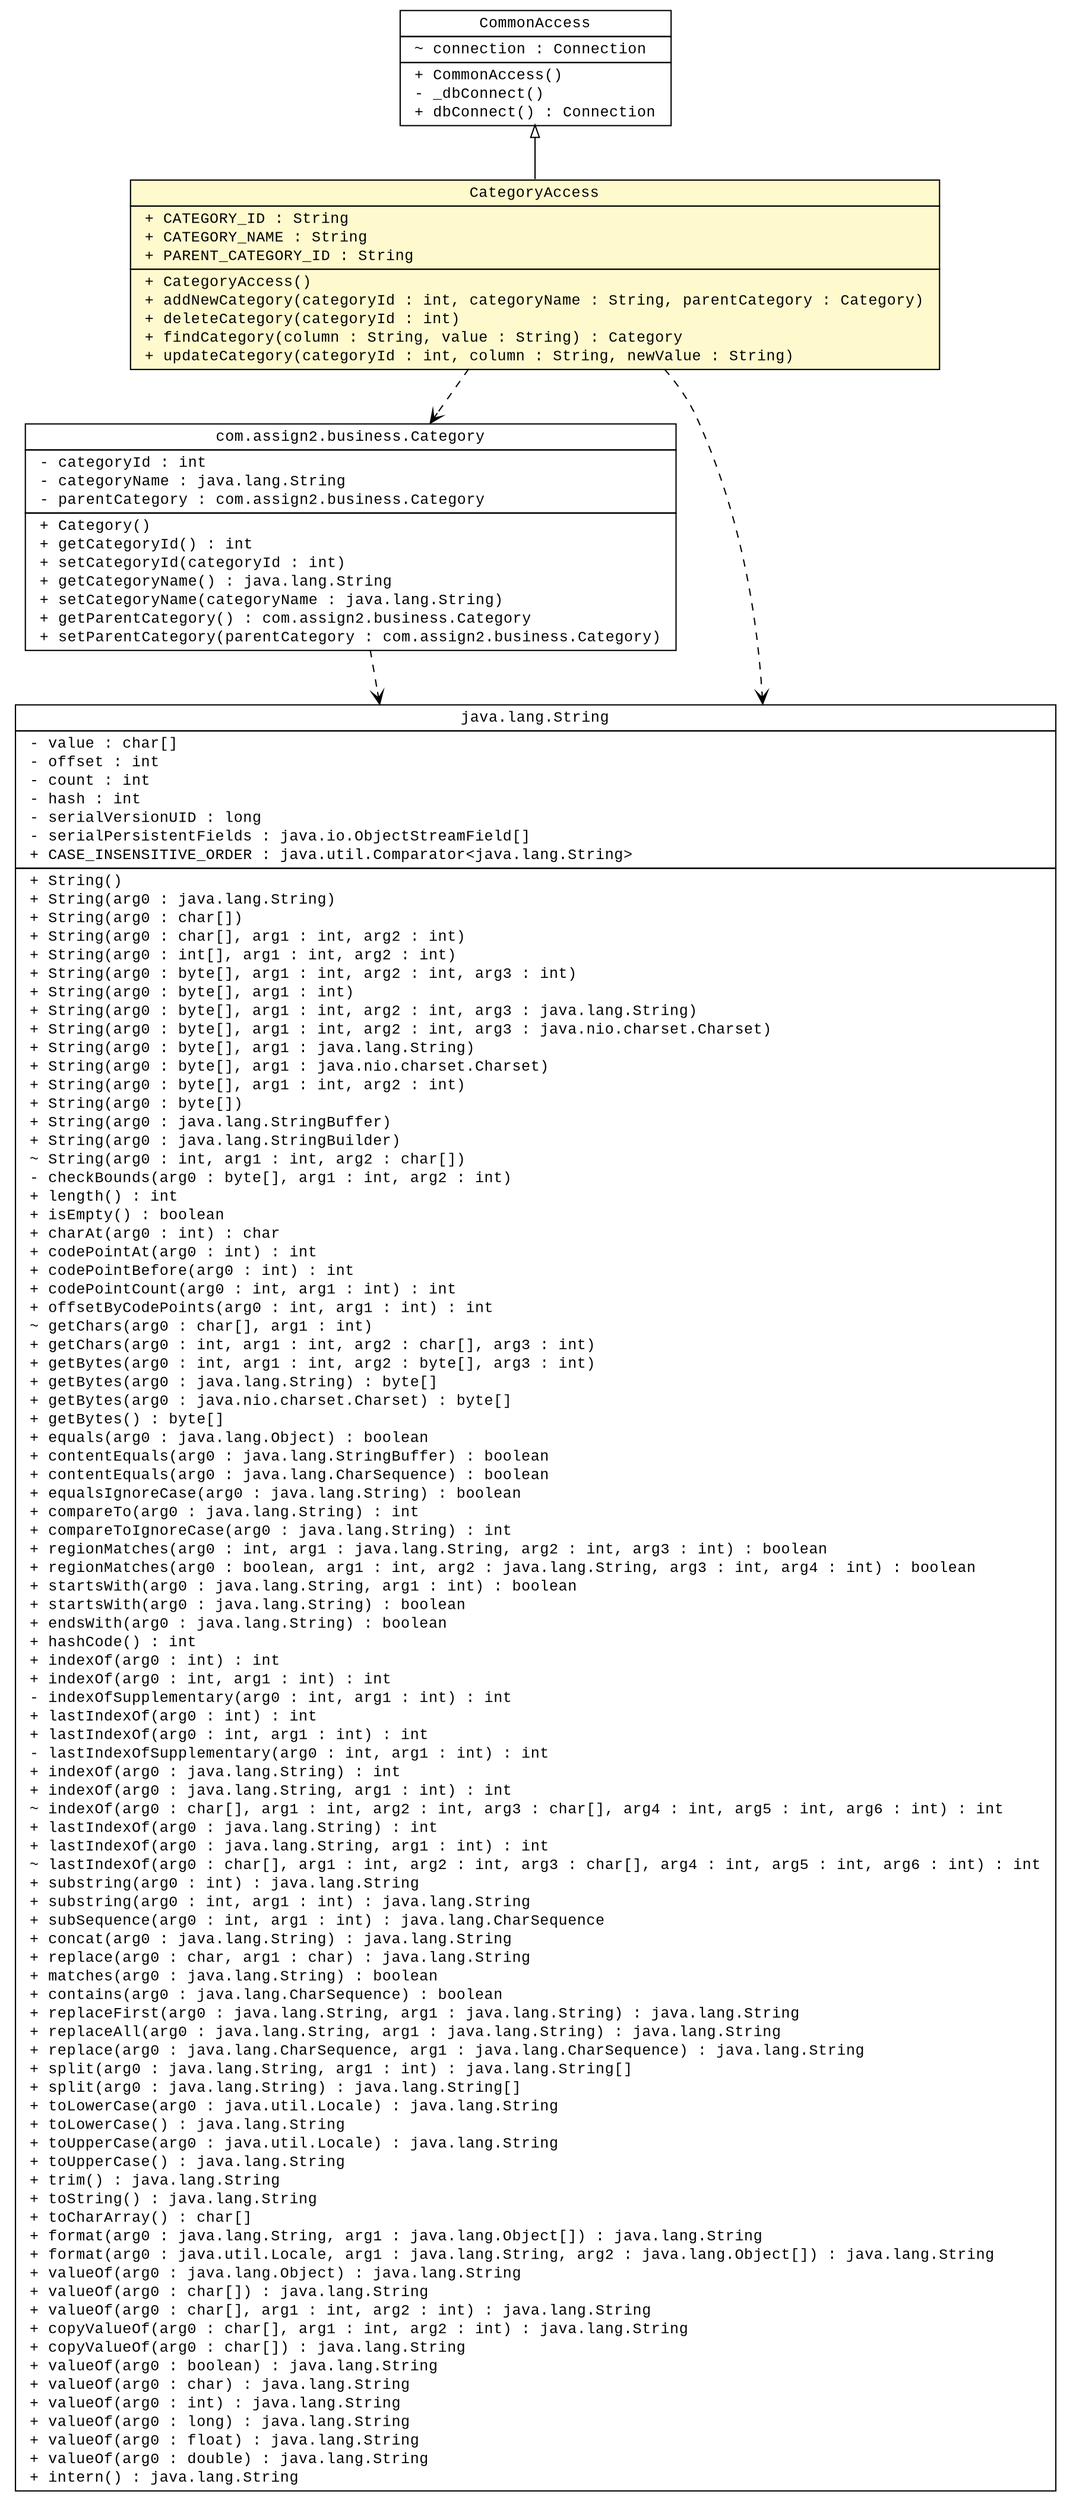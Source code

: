 #!/usr/local/bin/dot
#
# Class diagram 
# Generated by UMLGraph version 5.4 (http://www.umlgraph.org/)
#

digraph G {
	edge [fontname="Courier New",fontsize=10,labelfontname="Courier New",labelfontsize=10];
	node [fontname="Courier New",fontsize=10,shape=plaintext];
	nodesep=0.25;
	ranksep=0.5;
	// com.assign2.business.Category
	c93 [label=<<table title="com.assign2.business.Category" border="0" cellborder="1" cellspacing="0" cellpadding="2" port="p" href="../business/Category.html"><tr><td><table border="0" cellspacing="0" cellpadding="1"><tr><td align="center" balign="center"><font face="Courier New" point-size="12.0"> com.assign2.business.Category </font></td></tr></table></td></tr><tr><td><table border="0" cellspacing="0" cellpadding="1"><tr><td align="left" balign="left"> - categoryId : int </td></tr><tr><td align="left" balign="left"> - categoryName : java.lang.String </td></tr><tr><td align="left" balign="left"> - parentCategory : com.assign2.business.Category </td></tr></table></td></tr><tr><td><table border="0" cellspacing="0" cellpadding="1"><tr><td align="left" balign="left"> + Category() </td></tr><tr><td align="left" balign="left"> + getCategoryId() : int </td></tr><tr><td align="left" balign="left"> + setCategoryId(categoryId : int) </td></tr><tr><td align="left" balign="left"> + getCategoryName() : java.lang.String </td></tr><tr><td align="left" balign="left"> + setCategoryName(categoryName : java.lang.String) </td></tr><tr><td align="left" balign="left"> + getParentCategory() : com.assign2.business.Category </td></tr><tr><td align="left" balign="left"> + setParentCategory(parentCategory : com.assign2.business.Category) </td></tr></table></td></tr></table>>, URL="../business/Category.html", fontname="Courier New", fontcolor="black", fontsize=12.0];
	// com.assign2.data.CommonAccess
	c98 [label=<<table title="com.assign2.data.CommonAccess" border="0" cellborder="1" cellspacing="0" cellpadding="2" port="p" href="./CommonAccess.html"><tr><td><table border="0" cellspacing="0" cellpadding="1"><tr><td align="center" balign="center"><font face="Courier New" point-size="12.0"> CommonAccess </font></td></tr></table></td></tr><tr><td><table border="0" cellspacing="0" cellpadding="1"><tr><td align="left" balign="left"> ~ connection : Connection </td></tr></table></td></tr><tr><td><table border="0" cellspacing="0" cellpadding="1"><tr><td align="left" balign="left"> + CommonAccess() </td></tr><tr><td align="left" balign="left"> - _dbConnect() </td></tr><tr><td align="left" balign="left"> + dbConnect() : Connection </td></tr></table></td></tr></table>>, URL="./CommonAccess.html", fontname="Courier New", fontcolor="black", fontsize=12.0];
	// com.assign2.data.CategoryAccess
	c99 [label=<<table title="com.assign2.data.CategoryAccess" border="0" cellborder="1" cellspacing="0" cellpadding="2" port="p" bgcolor="lemonChiffon" href="./CategoryAccess.html"><tr><td><table border="0" cellspacing="0" cellpadding="1"><tr><td align="center" balign="center"><font face="Courier New" point-size="12.0"> CategoryAccess </font></td></tr></table></td></tr><tr><td><table border="0" cellspacing="0" cellpadding="1"><tr><td align="left" balign="left"> + CATEGORY_ID : String </td></tr><tr><td align="left" balign="left"> + CATEGORY_NAME : String </td></tr><tr><td align="left" balign="left"> + PARENT_CATEGORY_ID : String </td></tr></table></td></tr><tr><td><table border="0" cellspacing="0" cellpadding="1"><tr><td align="left" balign="left"> + CategoryAccess() </td></tr><tr><td align="left" balign="left"> + addNewCategory(categoryId : int, categoryName : String, parentCategory : Category) </td></tr><tr><td align="left" balign="left"> + deleteCategory(categoryId : int) </td></tr><tr><td align="left" balign="left"> + findCategory(column : String, value : String) : Category </td></tr><tr><td align="left" balign="left"> + updateCategory(categoryId : int, column : String, newValue : String) </td></tr></table></td></tr></table>>, URL="./CategoryAccess.html", fontname="Courier New", fontcolor="black", fontsize=12.0];
	//com.assign2.data.CategoryAccess extends com.assign2.data.CommonAccess
	c98:p -> c99:p [dir=back,arrowtail=empty];
	// com.assign2.business.Category DEPEND java.lang.String
	c93:p -> c100:p [taillabel="", label="", headlabel="", fontname="Courier New", fontcolor="black", fontsize=12.0, color="black", arrowhead=open, style=dashed];
	// com.assign2.data.CategoryAccess DEPEND java.lang.String
	c99:p -> c100:p [taillabel="", label="", headlabel="", fontname="Courier New", fontcolor="black", fontsize=12.0, color="black", arrowhead=open, style=dashed];
	// com.assign2.data.CategoryAccess DEPEND com.assign2.business.Category
	c99:p -> c93:p [taillabel="", label="", headlabel="", fontname="Courier New", fontcolor="black", fontsize=12.0, color="black", arrowhead=open, style=dashed];
	// java.lang.String
	c100 [label=<<table title="java.lang.String" border="0" cellborder="1" cellspacing="0" cellpadding="2" port="p" href="http://java.sun.com/j2se/1.4.2/docs/api/java/lang/String.html"><tr><td><table border="0" cellspacing="0" cellpadding="1"><tr><td align="center" balign="center"><font face="Courier New" point-size="12.0"> java.lang.String </font></td></tr></table></td></tr><tr><td><table border="0" cellspacing="0" cellpadding="1"><tr><td align="left" balign="left"> - value : char[] </td></tr><tr><td align="left" balign="left"> - offset : int </td></tr><tr><td align="left" balign="left"> - count : int </td></tr><tr><td align="left" balign="left"> - hash : int </td></tr><tr><td align="left" balign="left"> - serialVersionUID : long </td></tr><tr><td align="left" balign="left"> - serialPersistentFields : java.io.ObjectStreamField[] </td></tr><tr><td align="left" balign="left"> + CASE_INSENSITIVE_ORDER : java.util.Comparator&lt;java.lang.String&gt; </td></tr></table></td></tr><tr><td><table border="0" cellspacing="0" cellpadding="1"><tr><td align="left" balign="left"> + String() </td></tr><tr><td align="left" balign="left"> + String(arg0 : java.lang.String) </td></tr><tr><td align="left" balign="left"> + String(arg0 : char[]) </td></tr><tr><td align="left" balign="left"> + String(arg0 : char[], arg1 : int, arg2 : int) </td></tr><tr><td align="left" balign="left"> + String(arg0 : int[], arg1 : int, arg2 : int) </td></tr><tr><td align="left" balign="left"> + String(arg0 : byte[], arg1 : int, arg2 : int, arg3 : int) </td></tr><tr><td align="left" balign="left"> + String(arg0 : byte[], arg1 : int) </td></tr><tr><td align="left" balign="left"> + String(arg0 : byte[], arg1 : int, arg2 : int, arg3 : java.lang.String) </td></tr><tr><td align="left" balign="left"> + String(arg0 : byte[], arg1 : int, arg2 : int, arg3 : java.nio.charset.Charset) </td></tr><tr><td align="left" balign="left"> + String(arg0 : byte[], arg1 : java.lang.String) </td></tr><tr><td align="left" balign="left"> + String(arg0 : byte[], arg1 : java.nio.charset.Charset) </td></tr><tr><td align="left" balign="left"> + String(arg0 : byte[], arg1 : int, arg2 : int) </td></tr><tr><td align="left" balign="left"> + String(arg0 : byte[]) </td></tr><tr><td align="left" balign="left"> + String(arg0 : java.lang.StringBuffer) </td></tr><tr><td align="left" balign="left"> + String(arg0 : java.lang.StringBuilder) </td></tr><tr><td align="left" balign="left"> ~ String(arg0 : int, arg1 : int, arg2 : char[]) </td></tr><tr><td align="left" balign="left"> - checkBounds(arg0 : byte[], arg1 : int, arg2 : int) </td></tr><tr><td align="left" balign="left"> + length() : int </td></tr><tr><td align="left" balign="left"> + isEmpty() : boolean </td></tr><tr><td align="left" balign="left"> + charAt(arg0 : int) : char </td></tr><tr><td align="left" balign="left"> + codePointAt(arg0 : int) : int </td></tr><tr><td align="left" balign="left"> + codePointBefore(arg0 : int) : int </td></tr><tr><td align="left" balign="left"> + codePointCount(arg0 : int, arg1 : int) : int </td></tr><tr><td align="left" balign="left"> + offsetByCodePoints(arg0 : int, arg1 : int) : int </td></tr><tr><td align="left" balign="left"> ~ getChars(arg0 : char[], arg1 : int) </td></tr><tr><td align="left" balign="left"> + getChars(arg0 : int, arg1 : int, arg2 : char[], arg3 : int) </td></tr><tr><td align="left" balign="left"> + getBytes(arg0 : int, arg1 : int, arg2 : byte[], arg3 : int) </td></tr><tr><td align="left" balign="left"> + getBytes(arg0 : java.lang.String) : byte[] </td></tr><tr><td align="left" balign="left"> + getBytes(arg0 : java.nio.charset.Charset) : byte[] </td></tr><tr><td align="left" balign="left"> + getBytes() : byte[] </td></tr><tr><td align="left" balign="left"> + equals(arg0 : java.lang.Object) : boolean </td></tr><tr><td align="left" balign="left"> + contentEquals(arg0 : java.lang.StringBuffer) : boolean </td></tr><tr><td align="left" balign="left"> + contentEquals(arg0 : java.lang.CharSequence) : boolean </td></tr><tr><td align="left" balign="left"> + equalsIgnoreCase(arg0 : java.lang.String) : boolean </td></tr><tr><td align="left" balign="left"> + compareTo(arg0 : java.lang.String) : int </td></tr><tr><td align="left" balign="left"> + compareToIgnoreCase(arg0 : java.lang.String) : int </td></tr><tr><td align="left" balign="left"> + regionMatches(arg0 : int, arg1 : java.lang.String, arg2 : int, arg3 : int) : boolean </td></tr><tr><td align="left" balign="left"> + regionMatches(arg0 : boolean, arg1 : int, arg2 : java.lang.String, arg3 : int, arg4 : int) : boolean </td></tr><tr><td align="left" balign="left"> + startsWith(arg0 : java.lang.String, arg1 : int) : boolean </td></tr><tr><td align="left" balign="left"> + startsWith(arg0 : java.lang.String) : boolean </td></tr><tr><td align="left" balign="left"> + endsWith(arg0 : java.lang.String) : boolean </td></tr><tr><td align="left" balign="left"> + hashCode() : int </td></tr><tr><td align="left" balign="left"> + indexOf(arg0 : int) : int </td></tr><tr><td align="left" balign="left"> + indexOf(arg0 : int, arg1 : int) : int </td></tr><tr><td align="left" balign="left"> - indexOfSupplementary(arg0 : int, arg1 : int) : int </td></tr><tr><td align="left" balign="left"> + lastIndexOf(arg0 : int) : int </td></tr><tr><td align="left" balign="left"> + lastIndexOf(arg0 : int, arg1 : int) : int </td></tr><tr><td align="left" balign="left"> - lastIndexOfSupplementary(arg0 : int, arg1 : int) : int </td></tr><tr><td align="left" balign="left"> + indexOf(arg0 : java.lang.String) : int </td></tr><tr><td align="left" balign="left"> + indexOf(arg0 : java.lang.String, arg1 : int) : int </td></tr><tr><td align="left" balign="left"> ~ indexOf(arg0 : char[], arg1 : int, arg2 : int, arg3 : char[], arg4 : int, arg5 : int, arg6 : int) : int </td></tr><tr><td align="left" balign="left"> + lastIndexOf(arg0 : java.lang.String) : int </td></tr><tr><td align="left" balign="left"> + lastIndexOf(arg0 : java.lang.String, arg1 : int) : int </td></tr><tr><td align="left" balign="left"> ~ lastIndexOf(arg0 : char[], arg1 : int, arg2 : int, arg3 : char[], arg4 : int, arg5 : int, arg6 : int) : int </td></tr><tr><td align="left" balign="left"> + substring(arg0 : int) : java.lang.String </td></tr><tr><td align="left" balign="left"> + substring(arg0 : int, arg1 : int) : java.lang.String </td></tr><tr><td align="left" balign="left"> + subSequence(arg0 : int, arg1 : int) : java.lang.CharSequence </td></tr><tr><td align="left" balign="left"> + concat(arg0 : java.lang.String) : java.lang.String </td></tr><tr><td align="left" balign="left"> + replace(arg0 : char, arg1 : char) : java.lang.String </td></tr><tr><td align="left" balign="left"> + matches(arg0 : java.lang.String) : boolean </td></tr><tr><td align="left" balign="left"> + contains(arg0 : java.lang.CharSequence) : boolean </td></tr><tr><td align="left" balign="left"> + replaceFirst(arg0 : java.lang.String, arg1 : java.lang.String) : java.lang.String </td></tr><tr><td align="left" balign="left"> + replaceAll(arg0 : java.lang.String, arg1 : java.lang.String) : java.lang.String </td></tr><tr><td align="left" balign="left"> + replace(arg0 : java.lang.CharSequence, arg1 : java.lang.CharSequence) : java.lang.String </td></tr><tr><td align="left" balign="left"> + split(arg0 : java.lang.String, arg1 : int) : java.lang.String[] </td></tr><tr><td align="left" balign="left"> + split(arg0 : java.lang.String) : java.lang.String[] </td></tr><tr><td align="left" balign="left"> + toLowerCase(arg0 : java.util.Locale) : java.lang.String </td></tr><tr><td align="left" balign="left"> + toLowerCase() : java.lang.String </td></tr><tr><td align="left" balign="left"> + toUpperCase(arg0 : java.util.Locale) : java.lang.String </td></tr><tr><td align="left" balign="left"> + toUpperCase() : java.lang.String </td></tr><tr><td align="left" balign="left"> + trim() : java.lang.String </td></tr><tr><td align="left" balign="left"> + toString() : java.lang.String </td></tr><tr><td align="left" balign="left"> + toCharArray() : char[] </td></tr><tr><td align="left" balign="left"> + format(arg0 : java.lang.String, arg1 : java.lang.Object[]) : java.lang.String </td></tr><tr><td align="left" balign="left"> + format(arg0 : java.util.Locale, arg1 : java.lang.String, arg2 : java.lang.Object[]) : java.lang.String </td></tr><tr><td align="left" balign="left"> + valueOf(arg0 : java.lang.Object) : java.lang.String </td></tr><tr><td align="left" balign="left"> + valueOf(arg0 : char[]) : java.lang.String </td></tr><tr><td align="left" balign="left"> + valueOf(arg0 : char[], arg1 : int, arg2 : int) : java.lang.String </td></tr><tr><td align="left" balign="left"> + copyValueOf(arg0 : char[], arg1 : int, arg2 : int) : java.lang.String </td></tr><tr><td align="left" balign="left"> + copyValueOf(arg0 : char[]) : java.lang.String </td></tr><tr><td align="left" balign="left"> + valueOf(arg0 : boolean) : java.lang.String </td></tr><tr><td align="left" balign="left"> + valueOf(arg0 : char) : java.lang.String </td></tr><tr><td align="left" balign="left"> + valueOf(arg0 : int) : java.lang.String </td></tr><tr><td align="left" balign="left"> + valueOf(arg0 : long) : java.lang.String </td></tr><tr><td align="left" balign="left"> + valueOf(arg0 : float) : java.lang.String </td></tr><tr><td align="left" balign="left"> + valueOf(arg0 : double) : java.lang.String </td></tr><tr><td align="left" balign="left"> + intern() : java.lang.String </td></tr></table></td></tr></table>>, URL="http://java.sun.com/j2se/1.4.2/docs/api/java/lang/String.html", fontname="Courier New", fontcolor="black", fontsize=12.0];
}

